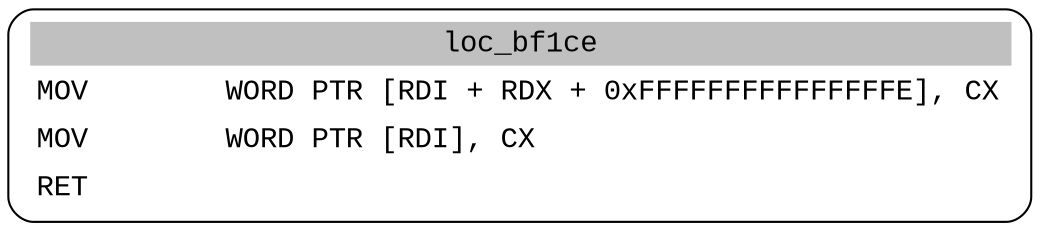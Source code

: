 digraph asm_graph {
1941 [
shape="Mrecord" fontname="Courier New"label =<<table border="0" cellborder="0" cellpadding="3"><tr><td align="center" colspan="2" bgcolor="grey">loc_bf1ce</td></tr><tr><td align="left">MOV        WORD PTR [RDI + RDX + 0xFFFFFFFFFFFFFFFE], CX</td></tr><tr><td align="left">MOV        WORD PTR [RDI], CX</td></tr><tr><td align="left">RET        </td></tr></table>> ];
}